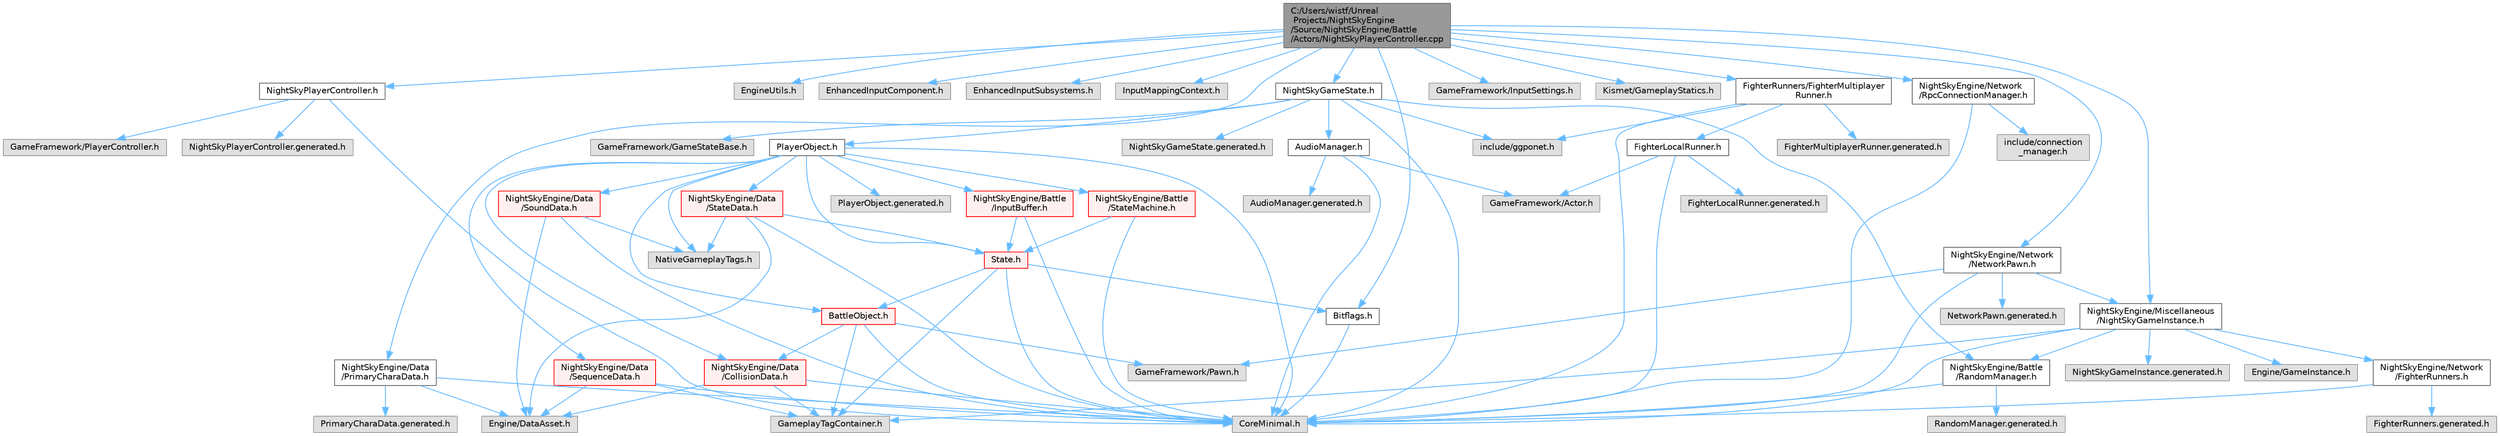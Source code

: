 digraph "C:/Users/wistf/Unreal Projects/NightSkyEngine/Source/NightSkyEngine/Battle/Actors/NightSkyPlayerController.cpp"
{
 // LATEX_PDF_SIZE
  bgcolor="transparent";
  edge [fontname=Helvetica,fontsize=10,labelfontname=Helvetica,labelfontsize=10];
  node [fontname=Helvetica,fontsize=10,shape=box,height=0.2,width=0.4];
  Node1 [id="Node000001",label="C:/Users/wistf/Unreal\l Projects/NightSkyEngine\l/Source/NightSkyEngine/Battle\l/Actors/NightSkyPlayerController.cpp",height=0.2,width=0.4,color="gray40", fillcolor="grey60", style="filled", fontcolor="black",tooltip=" "];
  Node1 -> Node2 [id="edge1_Node000001_Node000002",color="steelblue1",style="solid",tooltip=" "];
  Node2 [id="Node000002",label="NightSkyPlayerController.h",height=0.2,width=0.4,color="grey40", fillcolor="white", style="filled",URL="$_night_sky_player_controller_8h.html",tooltip=" "];
  Node2 -> Node3 [id="edge2_Node000002_Node000003",color="steelblue1",style="solid",tooltip=" "];
  Node3 [id="Node000003",label="CoreMinimal.h",height=0.2,width=0.4,color="grey60", fillcolor="#E0E0E0", style="filled",tooltip=" "];
  Node2 -> Node4 [id="edge3_Node000002_Node000004",color="steelblue1",style="solid",tooltip=" "];
  Node4 [id="Node000004",label="GameFramework/PlayerController.h",height=0.2,width=0.4,color="grey60", fillcolor="#E0E0E0", style="filled",tooltip=" "];
  Node2 -> Node5 [id="edge4_Node000002_Node000005",color="steelblue1",style="solid",tooltip=" "];
  Node5 [id="Node000005",label="NightSkyPlayerController.generated.h",height=0.2,width=0.4,color="grey60", fillcolor="#E0E0E0", style="filled",tooltip=" "];
  Node1 -> Node6 [id="edge5_Node000001_Node000006",color="steelblue1",style="solid",tooltip=" "];
  Node6 [id="Node000006",label="EngineUtils.h",height=0.2,width=0.4,color="grey60", fillcolor="#E0E0E0", style="filled",tooltip=" "];
  Node1 -> Node7 [id="edge6_Node000001_Node000007",color="steelblue1",style="solid",tooltip=" "];
  Node7 [id="Node000007",label="EnhancedInputComponent.h",height=0.2,width=0.4,color="grey60", fillcolor="#E0E0E0", style="filled",tooltip=" "];
  Node1 -> Node8 [id="edge7_Node000001_Node000008",color="steelblue1",style="solid",tooltip=" "];
  Node8 [id="Node000008",label="EnhancedInputSubsystems.h",height=0.2,width=0.4,color="grey60", fillcolor="#E0E0E0", style="filled",tooltip=" "];
  Node1 -> Node9 [id="edge8_Node000001_Node000009",color="steelblue1",style="solid",tooltip=" "];
  Node9 [id="Node000009",label="InputMappingContext.h",height=0.2,width=0.4,color="grey60", fillcolor="#E0E0E0", style="filled",tooltip=" "];
  Node1 -> Node10 [id="edge9_Node000001_Node000010",color="steelblue1",style="solid",tooltip=" "];
  Node10 [id="Node000010",label="NightSkyGameState.h",height=0.2,width=0.4,color="grey40", fillcolor="white", style="filled",URL="$_night_sky_game_state_8h.html",tooltip=" "];
  Node10 -> Node3 [id="edge10_Node000010_Node000003",color="steelblue1",style="solid",tooltip=" "];
  Node10 -> Node11 [id="edge11_Node000010_Node000011",color="steelblue1",style="solid",tooltip=" "];
  Node11 [id="Node000011",label="AudioManager.h",height=0.2,width=0.4,color="grey40", fillcolor="white", style="filled",URL="$_audio_manager_8h.html",tooltip=" "];
  Node11 -> Node3 [id="edge12_Node000011_Node000003",color="steelblue1",style="solid",tooltip=" "];
  Node11 -> Node12 [id="edge13_Node000011_Node000012",color="steelblue1",style="solid",tooltip=" "];
  Node12 [id="Node000012",label="GameFramework/Actor.h",height=0.2,width=0.4,color="grey60", fillcolor="#E0E0E0", style="filled",tooltip=" "];
  Node11 -> Node13 [id="edge14_Node000011_Node000013",color="steelblue1",style="solid",tooltip=" "];
  Node13 [id="Node000013",label="AudioManager.generated.h",height=0.2,width=0.4,color="grey60", fillcolor="#E0E0E0", style="filled",tooltip=" "];
  Node10 -> Node14 [id="edge15_Node000010_Node000014",color="steelblue1",style="solid",tooltip=" "];
  Node14 [id="Node000014",label="PlayerObject.h",height=0.2,width=0.4,color="grey40", fillcolor="white", style="filled",URL="$_player_object_8h.html",tooltip=" "];
  Node14 -> Node3 [id="edge16_Node000014_Node000003",color="steelblue1",style="solid",tooltip=" "];
  Node14 -> Node15 [id="edge17_Node000014_Node000015",color="steelblue1",style="solid",tooltip=" "];
  Node15 [id="Node000015",label="BattleObject.h",height=0.2,width=0.4,color="red", fillcolor="#FFF0F0", style="filled",URL="$_battle_object_8h.html",tooltip=" "];
  Node15 -> Node3 [id="edge18_Node000015_Node000003",color="steelblue1",style="solid",tooltip=" "];
  Node15 -> Node17 [id="edge19_Node000015_Node000017",color="steelblue1",style="solid",tooltip=" "];
  Node17 [id="Node000017",label="GameplayTagContainer.h",height=0.2,width=0.4,color="grey60", fillcolor="#E0E0E0", style="filled",tooltip=" "];
  Node15 -> Node18 [id="edge20_Node000015_Node000018",color="steelblue1",style="solid",tooltip=" "];
  Node18 [id="Node000018",label="GameFramework/Pawn.h",height=0.2,width=0.4,color="grey60", fillcolor="#E0E0E0", style="filled",tooltip=" "];
  Node15 -> Node22 [id="edge21_Node000015_Node000022",color="steelblue1",style="solid",tooltip=" "];
  Node22 [id="Node000022",label="NightSkyEngine/Data\l/CollisionData.h",height=0.2,width=0.4,color="red", fillcolor="#FFF0F0", style="filled",URL="$_collision_data_8h.html",tooltip=" "];
  Node22 -> Node3 [id="edge22_Node000022_Node000003",color="steelblue1",style="solid",tooltip=" "];
  Node22 -> Node23 [id="edge23_Node000022_Node000023",color="steelblue1",style="solid",tooltip=" "];
  Node23 [id="Node000023",label="Engine/DataAsset.h",height=0.2,width=0.4,color="grey60", fillcolor="#E0E0E0", style="filled",tooltip=" "];
  Node22 -> Node17 [id="edge24_Node000022_Node000017",color="steelblue1",style="solid",tooltip=" "];
  Node14 -> Node27 [id="edge25_Node000014_Node000027",color="steelblue1",style="solid",tooltip=" "];
  Node27 [id="Node000027",label="NativeGameplayTags.h",height=0.2,width=0.4,color="grey60", fillcolor="#E0E0E0", style="filled",tooltip=" "];
  Node14 -> Node28 [id="edge26_Node000014_Node000028",color="steelblue1",style="solid",tooltip=" "];
  Node28 [id="Node000028",label="NightSkyEngine/Battle\l/InputBuffer.h",height=0.2,width=0.4,color="red", fillcolor="#FFF0F0", style="filled",URL="$_input_buffer_8h.html",tooltip=" "];
  Node28 -> Node3 [id="edge27_Node000028_Node000003",color="steelblue1",style="solid",tooltip=" "];
  Node28 -> Node29 [id="edge28_Node000028_Node000029",color="steelblue1",style="solid",tooltip=" "];
  Node29 [id="Node000029",label="State.h",height=0.2,width=0.4,color="red", fillcolor="#FFF0F0", style="filled",URL="$_state_8h.html",tooltip=" "];
  Node29 -> Node3 [id="edge29_Node000029_Node000003",color="steelblue1",style="solid",tooltip=" "];
  Node29 -> Node30 [id="edge30_Node000029_Node000030",color="steelblue1",style="solid",tooltip=" "];
  Node30 [id="Node000030",label="Bitflags.h",height=0.2,width=0.4,color="grey40", fillcolor="white", style="filled",URL="$_bitflags_8h.html",tooltip=" "];
  Node30 -> Node3 [id="edge31_Node000030_Node000003",color="steelblue1",style="solid",tooltip=" "];
  Node29 -> Node17 [id="edge32_Node000029_Node000017",color="steelblue1",style="solid",tooltip=" "];
  Node29 -> Node15 [id="edge33_Node000029_Node000015",color="steelblue1",style="solid",tooltip=" "];
  Node14 -> Node29 [id="edge34_Node000014_Node000029",color="steelblue1",style="solid",tooltip=" "];
  Node14 -> Node36 [id="edge35_Node000014_Node000036",color="steelblue1",style="solid",tooltip=" "];
  Node36 [id="Node000036",label="NightSkyEngine/Battle\l/StateMachine.h",height=0.2,width=0.4,color="red", fillcolor="#FFF0F0", style="filled",URL="$_state_machine_8h.html",tooltip=" "];
  Node36 -> Node3 [id="edge36_Node000036_Node000003",color="steelblue1",style="solid",tooltip=" "];
  Node36 -> Node29 [id="edge37_Node000036_Node000029",color="steelblue1",style="solid",tooltip=" "];
  Node14 -> Node22 [id="edge38_Node000014_Node000022",color="steelblue1",style="solid",tooltip=" "];
  Node14 -> Node38 [id="edge39_Node000014_Node000038",color="steelblue1",style="solid",tooltip=" "];
  Node38 [id="Node000038",label="NightSkyEngine/Data\l/SequenceData.h",height=0.2,width=0.4,color="red", fillcolor="#FFF0F0", style="filled",URL="$_sequence_data_8h.html",tooltip=" "];
  Node38 -> Node3 [id="edge40_Node000038_Node000003",color="steelblue1",style="solid",tooltip=" "];
  Node38 -> Node17 [id="edge41_Node000038_Node000017",color="steelblue1",style="solid",tooltip=" "];
  Node38 -> Node23 [id="edge42_Node000038_Node000023",color="steelblue1",style="solid",tooltip=" "];
  Node14 -> Node41 [id="edge43_Node000014_Node000041",color="steelblue1",style="solid",tooltip=" "];
  Node41 [id="Node000041",label="NightSkyEngine/Data\l/SoundData.h",height=0.2,width=0.4,color="red", fillcolor="#FFF0F0", style="filled",URL="$_sound_data_8h.html",tooltip=" "];
  Node41 -> Node3 [id="edge44_Node000041_Node000003",color="steelblue1",style="solid",tooltip=" "];
  Node41 -> Node27 [id="edge45_Node000041_Node000027",color="steelblue1",style="solid",tooltip=" "];
  Node41 -> Node23 [id="edge46_Node000041_Node000023",color="steelblue1",style="solid",tooltip=" "];
  Node14 -> Node43 [id="edge47_Node000014_Node000043",color="steelblue1",style="solid",tooltip=" "];
  Node43 [id="Node000043",label="NightSkyEngine/Data\l/StateData.h",height=0.2,width=0.4,color="red", fillcolor="#FFF0F0", style="filled",URL="$_state_data_8h.html",tooltip=" "];
  Node43 -> Node3 [id="edge48_Node000043_Node000003",color="steelblue1",style="solid",tooltip=" "];
  Node43 -> Node27 [id="edge49_Node000043_Node000027",color="steelblue1",style="solid",tooltip=" "];
  Node43 -> Node23 [id="edge50_Node000043_Node000023",color="steelblue1",style="solid",tooltip=" "];
  Node43 -> Node29 [id="edge51_Node000043_Node000029",color="steelblue1",style="solid",tooltip=" "];
  Node14 -> Node45 [id="edge52_Node000014_Node000045",color="steelblue1",style="solid",tooltip=" "];
  Node45 [id="Node000045",label="PlayerObject.generated.h",height=0.2,width=0.4,color="grey60", fillcolor="#E0E0E0", style="filled",tooltip=" "];
  Node10 -> Node46 [id="edge53_Node000010_Node000046",color="steelblue1",style="solid",tooltip=" "];
  Node46 [id="Node000046",label="GameFramework/GameStateBase.h",height=0.2,width=0.4,color="grey60", fillcolor="#E0E0E0", style="filled",tooltip=" "];
  Node10 -> Node47 [id="edge54_Node000010_Node000047",color="steelblue1",style="solid",tooltip=" "];
  Node47 [id="Node000047",label="include/ggponet.h",height=0.2,width=0.4,color="grey60", fillcolor="#E0E0E0", style="filled",tooltip=" "];
  Node10 -> Node48 [id="edge55_Node000010_Node000048",color="steelblue1",style="solid",tooltip=" "];
  Node48 [id="Node000048",label="NightSkyEngine/Battle\l/RandomManager.h",height=0.2,width=0.4,color="grey40", fillcolor="white", style="filled",URL="$_random_manager_8h.html",tooltip=" "];
  Node48 -> Node3 [id="edge56_Node000048_Node000003",color="steelblue1",style="solid",tooltip=" "];
  Node48 -> Node49 [id="edge57_Node000048_Node000049",color="steelblue1",style="solid",tooltip=" "];
  Node49 [id="Node000049",label="RandomManager.generated.h",height=0.2,width=0.4,color="grey60", fillcolor="#E0E0E0", style="filled",tooltip=" "];
  Node10 -> Node50 [id="edge58_Node000010_Node000050",color="steelblue1",style="solid",tooltip=" "];
  Node50 [id="Node000050",label="NightSkyGameState.generated.h",height=0.2,width=0.4,color="grey60", fillcolor="#E0E0E0", style="filled",tooltip=" "];
  Node1 -> Node51 [id="edge59_Node000001_Node000051",color="steelblue1",style="solid",tooltip=" "];
  Node51 [id="Node000051",label="FighterRunners/FighterMultiplayer\lRunner.h",height=0.2,width=0.4,color="grey40", fillcolor="white", style="filled",URL="$_fighter_multiplayer_runner_8h.html",tooltip=" "];
  Node51 -> Node3 [id="edge60_Node000051_Node000003",color="steelblue1",style="solid",tooltip=" "];
  Node51 -> Node52 [id="edge61_Node000051_Node000052",color="steelblue1",style="solid",tooltip=" "];
  Node52 [id="Node000052",label="FighterLocalRunner.h",height=0.2,width=0.4,color="grey40", fillcolor="white", style="filled",URL="$_fighter_local_runner_8h.html",tooltip=" "];
  Node52 -> Node3 [id="edge62_Node000052_Node000003",color="steelblue1",style="solid",tooltip=" "];
  Node52 -> Node12 [id="edge63_Node000052_Node000012",color="steelblue1",style="solid",tooltip=" "];
  Node52 -> Node53 [id="edge64_Node000052_Node000053",color="steelblue1",style="solid",tooltip=" "];
  Node53 [id="Node000053",label="FighterLocalRunner.generated.h",height=0.2,width=0.4,color="grey60", fillcolor="#E0E0E0", style="filled",tooltip=" "];
  Node51 -> Node47 [id="edge65_Node000051_Node000047",color="steelblue1",style="solid",tooltip=" "];
  Node51 -> Node54 [id="edge66_Node000051_Node000054",color="steelblue1",style="solid",tooltip=" "];
  Node54 [id="Node000054",label="FighterMultiplayerRunner.generated.h",height=0.2,width=0.4,color="grey60", fillcolor="#E0E0E0", style="filled",tooltip=" "];
  Node1 -> Node55 [id="edge67_Node000001_Node000055",color="steelblue1",style="solid",tooltip=" "];
  Node55 [id="Node000055",label="GameFramework/InputSettings.h",height=0.2,width=0.4,color="grey60", fillcolor="#E0E0E0", style="filled",tooltip=" "];
  Node1 -> Node56 [id="edge68_Node000001_Node000056",color="steelblue1",style="solid",tooltip=" "];
  Node56 [id="Node000056",label="Kismet/GameplayStatics.h",height=0.2,width=0.4,color="grey60", fillcolor="#E0E0E0", style="filled",tooltip=" "];
  Node1 -> Node30 [id="edge69_Node000001_Node000030",color="steelblue1",style="solid",tooltip=" "];
  Node1 -> Node57 [id="edge70_Node000001_Node000057",color="steelblue1",style="solid",tooltip=" "];
  Node57 [id="Node000057",label="NightSkyEngine/Data\l/PrimaryCharaData.h",height=0.2,width=0.4,color="grey40", fillcolor="white", style="filled",URL="$_primary_chara_data_8h.html",tooltip=" "];
  Node57 -> Node3 [id="edge71_Node000057_Node000003",color="steelblue1",style="solid",tooltip=" "];
  Node57 -> Node23 [id="edge72_Node000057_Node000023",color="steelblue1",style="solid",tooltip=" "];
  Node57 -> Node58 [id="edge73_Node000057_Node000058",color="steelblue1",style="solid",tooltip=" "];
  Node58 [id="Node000058",label="PrimaryCharaData.generated.h",height=0.2,width=0.4,color="grey60", fillcolor="#E0E0E0", style="filled",tooltip=" "];
  Node1 -> Node59 [id="edge74_Node000001_Node000059",color="steelblue1",style="solid",tooltip=" "];
  Node59 [id="Node000059",label="NightSkyEngine/Network\l/NetworkPawn.h",height=0.2,width=0.4,color="grey40", fillcolor="white", style="filled",URL="$_network_pawn_8h.html",tooltip=" "];
  Node59 -> Node3 [id="edge75_Node000059_Node000003",color="steelblue1",style="solid",tooltip=" "];
  Node59 -> Node18 [id="edge76_Node000059_Node000018",color="steelblue1",style="solid",tooltip=" "];
  Node59 -> Node60 [id="edge77_Node000059_Node000060",color="steelblue1",style="solid",tooltip=" "];
  Node60 [id="Node000060",label="NightSkyEngine/Miscellaneous\l/NightSkyGameInstance.h",height=0.2,width=0.4,color="grey40", fillcolor="white", style="filled",URL="$_night_sky_game_instance_8h.html",tooltip=" "];
  Node60 -> Node3 [id="edge78_Node000060_Node000003",color="steelblue1",style="solid",tooltip=" "];
  Node60 -> Node61 [id="edge79_Node000060_Node000061",color="steelblue1",style="solid",tooltip=" "];
  Node61 [id="Node000061",label="NightSkyEngine/Network\l/FighterRunners.h",height=0.2,width=0.4,color="grey40", fillcolor="white", style="filled",URL="$_fighter_runners_8h.html",tooltip=" "];
  Node61 -> Node3 [id="edge80_Node000061_Node000003",color="steelblue1",style="solid",tooltip=" "];
  Node61 -> Node62 [id="edge81_Node000061_Node000062",color="steelblue1",style="solid",tooltip=" "];
  Node62 [id="Node000062",label="FighterRunners.generated.h",height=0.2,width=0.4,color="grey60", fillcolor="#E0E0E0", style="filled",tooltip=" "];
  Node60 -> Node17 [id="edge82_Node000060_Node000017",color="steelblue1",style="solid",tooltip=" "];
  Node60 -> Node48 [id="edge83_Node000060_Node000048",color="steelblue1",style="solid",tooltip=" "];
  Node60 -> Node63 [id="edge84_Node000060_Node000063",color="steelblue1",style="solid",tooltip=" "];
  Node63 [id="Node000063",label="Engine/GameInstance.h",height=0.2,width=0.4,color="grey60", fillcolor="#E0E0E0", style="filled",tooltip=" "];
  Node60 -> Node64 [id="edge85_Node000060_Node000064",color="steelblue1",style="solid",tooltip=" "];
  Node64 [id="Node000064",label="NightSkyGameInstance.generated.h",height=0.2,width=0.4,color="grey60", fillcolor="#E0E0E0", style="filled",tooltip=" "];
  Node59 -> Node65 [id="edge86_Node000059_Node000065",color="steelblue1",style="solid",tooltip=" "];
  Node65 [id="Node000065",label="NetworkPawn.generated.h",height=0.2,width=0.4,color="grey60", fillcolor="#E0E0E0", style="filled",tooltip=" "];
  Node1 -> Node60 [id="edge87_Node000001_Node000060",color="steelblue1",style="solid",tooltip=" "];
  Node1 -> Node66 [id="edge88_Node000001_Node000066",color="steelblue1",style="solid",tooltip=" "];
  Node66 [id="Node000066",label="NightSkyEngine/Network\l/RpcConnectionManager.h",height=0.2,width=0.4,color="grey40", fillcolor="white", style="filled",URL="$_rpc_connection_manager_8h.html",tooltip=" "];
  Node66 -> Node3 [id="edge89_Node000066_Node000003",color="steelblue1",style="solid",tooltip=" "];
  Node66 -> Node67 [id="edge90_Node000066_Node000067",color="steelblue1",style="solid",tooltip=" "];
  Node67 [id="Node000067",label="include/connection\l_manager.h",height=0.2,width=0.4,color="grey60", fillcolor="#E0E0E0", style="filled",tooltip=" "];
}

